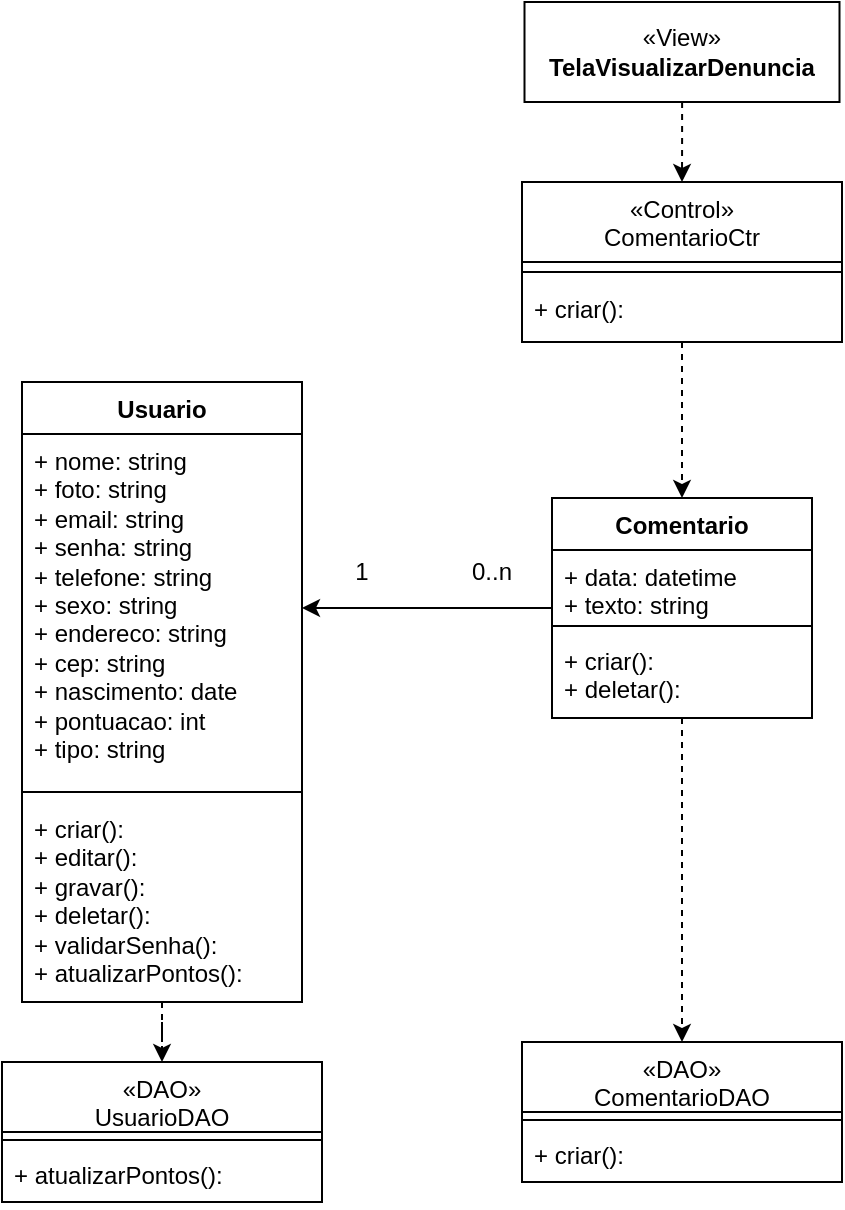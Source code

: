 <mxfile version="24.3.0" type="github">
  <diagram name="Página-1" id="w-hQXWL3YEhuheCKoZpT">
    <mxGraphModel dx="1290" dy="557" grid="1" gridSize="10" guides="1" tooltips="1" connect="1" arrows="1" fold="1" page="1" pageScale="1" pageWidth="827" pageHeight="1169" math="0" shadow="0">
      <root>
        <mxCell id="0" />
        <mxCell id="1" parent="0" />
        <mxCell id="zkalO9UyaeTXovqIKFHX-1" style="edgeStyle=orthogonalEdgeStyle;rounded=0;orthogonalLoop=1;jettySize=auto;html=1;entryX=0.5;entryY=0;entryDx=0;entryDy=0;dashed=1;" parent="1" source="zkalO9UyaeTXovqIKFHX-2" target="zkalO9UyaeTXovqIKFHX-4" edge="1">
          <mxGeometry relative="1" as="geometry">
            <mxPoint x="613" y="125" as="targetPoint" />
          </mxGeometry>
        </mxCell>
        <mxCell id="zkalO9UyaeTXovqIKFHX-2" value="«View»&lt;br&gt;&lt;b&gt;TelaVisualizarDenuncia&lt;br&gt;&lt;/b&gt;" style="html=1;whiteSpace=wrap;" parent="1" vertex="1">
          <mxGeometry x="464.25" y="60" width="157.5" height="50" as="geometry" />
        </mxCell>
        <mxCell id="zkalO9UyaeTXovqIKFHX-3" style="edgeStyle=orthogonalEdgeStyle;rounded=0;orthogonalLoop=1;jettySize=auto;html=1;dashed=1;entryX=0.5;entryY=0;entryDx=0;entryDy=0;" parent="1" source="zkalO9UyaeTXovqIKFHX-4" target="zkalO9UyaeTXovqIKFHX-26" edge="1">
          <mxGeometry relative="1" as="geometry">
            <mxPoint x="543" y="370" as="targetPoint" />
          </mxGeometry>
        </mxCell>
        <mxCell id="zkalO9UyaeTXovqIKFHX-4" value="«Control»&#xa;ComentarioCtr" style="swimlane;fontStyle=0;align=center;verticalAlign=top;childLayout=stackLayout;horizontal=1;startSize=40;horizontalStack=0;resizeParent=1;resizeLast=0;collapsible=1;marginBottom=0;rounded=0;shadow=0;strokeWidth=1;" parent="1" vertex="1">
          <mxGeometry x="463" y="150" width="160" height="80" as="geometry">
            <mxRectangle x="340" y="380" width="170" height="26" as="alternateBounds" />
          </mxGeometry>
        </mxCell>
        <mxCell id="zkalO9UyaeTXovqIKFHX-5" value="" style="line;html=1;strokeWidth=1;align=left;verticalAlign=middle;spacingTop=-1;spacingLeft=3;spacingRight=3;rotatable=0;labelPosition=right;points=[];portConstraint=eastwest;" parent="zkalO9UyaeTXovqIKFHX-4" vertex="1">
          <mxGeometry y="40" width="160" height="10" as="geometry" />
        </mxCell>
        <mxCell id="zkalO9UyaeTXovqIKFHX-6" value="+ criar():" style="text;align=left;verticalAlign=top;spacingLeft=4;spacingRight=4;overflow=hidden;rotatable=0;points=[[0,0.5],[1,0.5]];portConstraint=eastwest;" parent="zkalO9UyaeTXovqIKFHX-4" vertex="1">
          <mxGeometry y="50" width="160" height="30" as="geometry" />
        </mxCell>
        <mxCell id="zkalO9UyaeTXovqIKFHX-7" style="edgeStyle=orthogonalEdgeStyle;rounded=0;orthogonalLoop=1;jettySize=auto;html=1;entryX=0.5;entryY=0;entryDx=0;entryDy=0;dashed=1;" parent="1" source="zkalO9UyaeTXovqIKFHX-8" target="zkalO9UyaeTXovqIKFHX-20" edge="1">
          <mxGeometry relative="1" as="geometry" />
        </mxCell>
        <mxCell id="zkalO9UyaeTXovqIKFHX-8" value="Usuario" style="swimlane;fontStyle=1;align=center;verticalAlign=top;childLayout=stackLayout;horizontal=1;startSize=26;horizontalStack=0;resizeParent=1;resizeParentMax=0;resizeLast=0;collapsible=1;marginBottom=0;whiteSpace=wrap;html=1;" parent="1" vertex="1">
          <mxGeometry x="213" y="250" width="140" height="310" as="geometry">
            <mxRectangle x="40" y="120" width="80" height="30" as="alternateBounds" />
          </mxGeometry>
        </mxCell>
        <mxCell id="zkalO9UyaeTXovqIKFHX-9" value="+ nome: string&lt;div&gt;+ foto: string&lt;br&gt;&lt;div&gt;+ email: string&lt;div&gt;+ senha: string&lt;/div&gt;&lt;div&gt;+ telefone: string&lt;/div&gt;&lt;div&gt;+ sexo: string&lt;/div&gt;&lt;div&gt;&lt;div&gt;+ endereco: string&lt;/div&gt;&lt;div&gt;+ cep: string&lt;/div&gt;&lt;div&gt;+ nascimento: date&lt;/div&gt;&lt;div&gt;+ pontuacao: int&lt;/div&gt;&lt;div&gt;+ tipo&lt;span style=&quot;background-color: initial;&quot;&gt;: string&amp;nbsp;&lt;/span&gt;&lt;/div&gt;&lt;/div&gt;&lt;/div&gt;&lt;/div&gt;" style="text;strokeColor=none;fillColor=none;align=left;verticalAlign=top;spacingLeft=4;spacingRight=4;overflow=hidden;rotatable=0;points=[[0,0.5],[1,0.5]];portConstraint=eastwest;whiteSpace=wrap;html=1;" parent="zkalO9UyaeTXovqIKFHX-8" vertex="1">
          <mxGeometry y="26" width="140" height="174" as="geometry" />
        </mxCell>
        <mxCell id="zkalO9UyaeTXovqIKFHX-10" value="" style="line;strokeWidth=1;fillColor=none;align=left;verticalAlign=middle;spacingTop=-1;spacingLeft=3;spacingRight=3;rotatable=0;labelPosition=right;points=[];portConstraint=eastwest;strokeColor=inherit;" parent="zkalO9UyaeTXovqIKFHX-8" vertex="1">
          <mxGeometry y="200" width="140" height="10" as="geometry" />
        </mxCell>
        <mxCell id="zkalO9UyaeTXovqIKFHX-11" value="&lt;div&gt;&lt;span style=&quot;background-color: initial;&quot;&gt;+ criar():&amp;nbsp;&lt;/span&gt;&lt;br&gt;&lt;/div&gt;&lt;div&gt;&lt;span style=&quot;background-color: initial;&quot;&gt;+ editar():&lt;/span&gt;&lt;/div&gt;&lt;div&gt;&lt;span style=&quot;background-color: initial;&quot;&gt;+ gravar():&lt;/span&gt;&lt;/div&gt;&lt;div&gt;+ deletar():&amp;nbsp;&lt;span style=&quot;background-color: initial;&quot;&gt;&lt;br&gt;&lt;/span&gt;&lt;/div&gt;&lt;div&gt;+ validarSenha():&lt;br&gt;&lt;/div&gt;&lt;div&gt;+ atualizarPontos():&lt;/div&gt;" style="text;strokeColor=none;fillColor=none;align=left;verticalAlign=top;spacingLeft=4;spacingRight=4;overflow=hidden;rotatable=0;points=[[0,0.5],[1,0.5]];portConstraint=eastwest;whiteSpace=wrap;html=1;" parent="zkalO9UyaeTXovqIKFHX-8" vertex="1">
          <mxGeometry y="210" width="140" height="100" as="geometry" />
        </mxCell>
        <mxCell id="zkalO9UyaeTXovqIKFHX-12" style="edgeStyle=orthogonalEdgeStyle;rounded=0;orthogonalLoop=1;jettySize=auto;html=1;entryX=0.5;entryY=0;entryDx=0;entryDy=0;dashed=1;exitX=0.5;exitY=1;exitDx=0;exitDy=0;" parent="1" source="zkalO9UyaeTXovqIKFHX-26" target="zkalO9UyaeTXovqIKFHX-23" edge="1">
          <mxGeometry relative="1" as="geometry">
            <mxPoint x="490" y="460" as="sourcePoint" />
          </mxGeometry>
        </mxCell>
        <mxCell id="zkalO9UyaeTXovqIKFHX-17" value="0..n" style="text;html=1;align=center;verticalAlign=middle;whiteSpace=wrap;rounded=0;" parent="1" vertex="1">
          <mxGeometry x="418" y="330" width="60" height="30" as="geometry" />
        </mxCell>
        <mxCell id="zkalO9UyaeTXovqIKFHX-18" value="1" style="text;html=1;align=center;verticalAlign=middle;whiteSpace=wrap;rounded=0;" parent="1" vertex="1">
          <mxGeometry x="353" y="330" width="60" height="30" as="geometry" />
        </mxCell>
        <mxCell id="zkalO9UyaeTXovqIKFHX-19" style="edgeStyle=orthogonalEdgeStyle;rounded=0;orthogonalLoop=1;jettySize=auto;html=1;entryX=1;entryY=0.5;entryDx=0;entryDy=0;exitX=0;exitY=0.5;exitDx=0;exitDy=0;" parent="1" source="zkalO9UyaeTXovqIKFHX-26" target="zkalO9UyaeTXovqIKFHX-9" edge="1">
          <mxGeometry relative="1" as="geometry">
            <mxPoint x="478" y="407" as="sourcePoint" />
            <mxPoint x="352.72" y="421.516" as="targetPoint" />
          </mxGeometry>
        </mxCell>
        <mxCell id="zkalO9UyaeTXovqIKFHX-20" value="«DAO»&#xa;UsuarioDAO&#xa;" style="swimlane;fontStyle=0;align=center;verticalAlign=top;childLayout=stackLayout;horizontal=1;startSize=35;horizontalStack=0;resizeParent=1;resizeLast=0;collapsible=1;marginBottom=0;rounded=0;shadow=0;strokeWidth=1;" parent="1" vertex="1">
          <mxGeometry x="203" y="590" width="160" height="70" as="geometry">
            <mxRectangle x="340" y="380" width="170" height="26" as="alternateBounds" />
          </mxGeometry>
        </mxCell>
        <mxCell id="zkalO9UyaeTXovqIKFHX-21" value="" style="line;html=1;strokeWidth=1;align=left;verticalAlign=middle;spacingTop=-1;spacingLeft=3;spacingRight=3;rotatable=0;labelPosition=right;points=[];portConstraint=eastwest;" parent="zkalO9UyaeTXovqIKFHX-20" vertex="1">
          <mxGeometry y="35" width="160" height="8" as="geometry" />
        </mxCell>
        <mxCell id="zkalO9UyaeTXovqIKFHX-22" value="+ atualizarPontos():" style="text;align=left;verticalAlign=top;spacingLeft=4;spacingRight=4;overflow=hidden;rotatable=0;points=[[0,0.5],[1,0.5]];portConstraint=eastwest;" parent="zkalO9UyaeTXovqIKFHX-20" vertex="1">
          <mxGeometry y="43" width="160" height="27" as="geometry" />
        </mxCell>
        <mxCell id="zkalO9UyaeTXovqIKFHX-23" value="«DAO»&#xa;ComentarioDAO&#xa;" style="swimlane;fontStyle=0;align=center;verticalAlign=top;childLayout=stackLayout;horizontal=1;startSize=35;horizontalStack=0;resizeParent=1;resizeLast=0;collapsible=1;marginBottom=0;rounded=0;shadow=0;strokeWidth=1;" parent="1" vertex="1">
          <mxGeometry x="463" y="580" width="160" height="70" as="geometry">
            <mxRectangle x="340" y="380" width="170" height="26" as="alternateBounds" />
          </mxGeometry>
        </mxCell>
        <mxCell id="zkalO9UyaeTXovqIKFHX-24" value="" style="line;html=1;strokeWidth=1;align=left;verticalAlign=middle;spacingTop=-1;spacingLeft=3;spacingRight=3;rotatable=0;labelPosition=right;points=[];portConstraint=eastwest;" parent="zkalO9UyaeTXovqIKFHX-23" vertex="1">
          <mxGeometry y="35" width="160" height="8" as="geometry" />
        </mxCell>
        <mxCell id="zkalO9UyaeTXovqIKFHX-25" value="+ criar():&#xa;" style="text;align=left;verticalAlign=top;spacingLeft=4;spacingRight=4;overflow=hidden;rotatable=0;points=[[0,0.5],[1,0.5]];portConstraint=eastwest;" parent="zkalO9UyaeTXovqIKFHX-23" vertex="1">
          <mxGeometry y="43" width="160" height="27" as="geometry" />
        </mxCell>
        <mxCell id="zkalO9UyaeTXovqIKFHX-26" value="Comentario" style="swimlane;fontStyle=1;align=center;verticalAlign=top;childLayout=stackLayout;horizontal=1;startSize=26;horizontalStack=0;resizeParent=1;resizeParentMax=0;resizeLast=0;collapsible=1;marginBottom=0;whiteSpace=wrap;html=1;" parent="1" vertex="1">
          <mxGeometry x="478" y="308" width="130" height="110" as="geometry" />
        </mxCell>
        <mxCell id="zkalO9UyaeTXovqIKFHX-27" value="+ data: datetime&lt;br&gt;+ texto: string" style="text;strokeColor=none;fillColor=none;align=left;verticalAlign=top;spacingLeft=4;spacingRight=4;overflow=hidden;rotatable=0;points=[[0,0.5],[1,0.5]];portConstraint=eastwest;whiteSpace=wrap;html=1;" parent="zkalO9UyaeTXovqIKFHX-26" vertex="1">
          <mxGeometry y="26" width="130" height="34" as="geometry" />
        </mxCell>
        <mxCell id="zkalO9UyaeTXovqIKFHX-28" value="" style="line;strokeWidth=1;fillColor=none;align=left;verticalAlign=middle;spacingTop=-1;spacingLeft=3;spacingRight=3;rotatable=0;labelPosition=right;points=[];portConstraint=eastwest;strokeColor=inherit;" parent="zkalO9UyaeTXovqIKFHX-26" vertex="1">
          <mxGeometry y="60" width="130" height="8" as="geometry" />
        </mxCell>
        <mxCell id="zkalO9UyaeTXovqIKFHX-29" value="+ criar():&#xa;+ deletar(): " style="text;align=left;verticalAlign=top;spacingLeft=4;spacingRight=4;overflow=hidden;rotatable=0;points=[[0,0.5],[1,0.5]];portConstraint=eastwest;" parent="zkalO9UyaeTXovqIKFHX-26" vertex="1">
          <mxGeometry y="68" width="130" height="42" as="geometry" />
        </mxCell>
      </root>
    </mxGraphModel>
  </diagram>
</mxfile>
